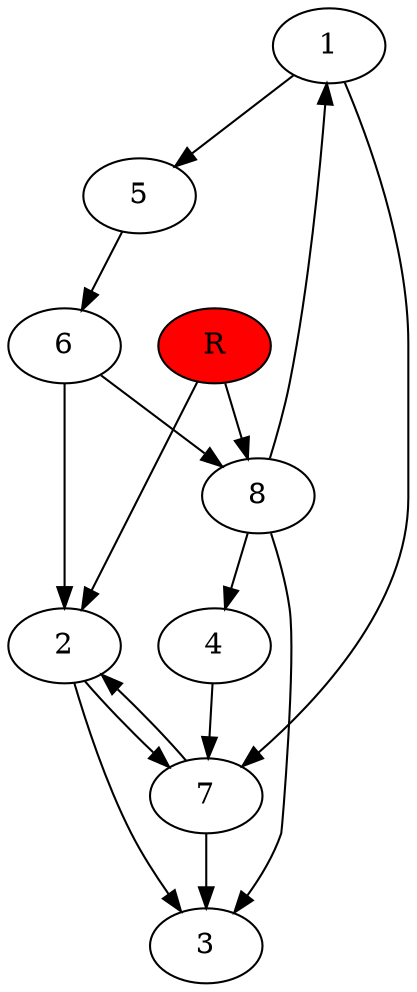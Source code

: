 digraph prb3040 {
	1
	2
	3
	4
	5
	6
	7
	8
	R [fillcolor="#ff0000" style=filled]
	1 -> 5
	1 -> 7
	2 -> 3
	2 -> 7
	4 -> 7
	5 -> 6
	6 -> 2
	6 -> 8
	7 -> 2
	7 -> 3
	8 -> 1
	8 -> 3
	8 -> 4
	R -> 2
	R -> 8
}
